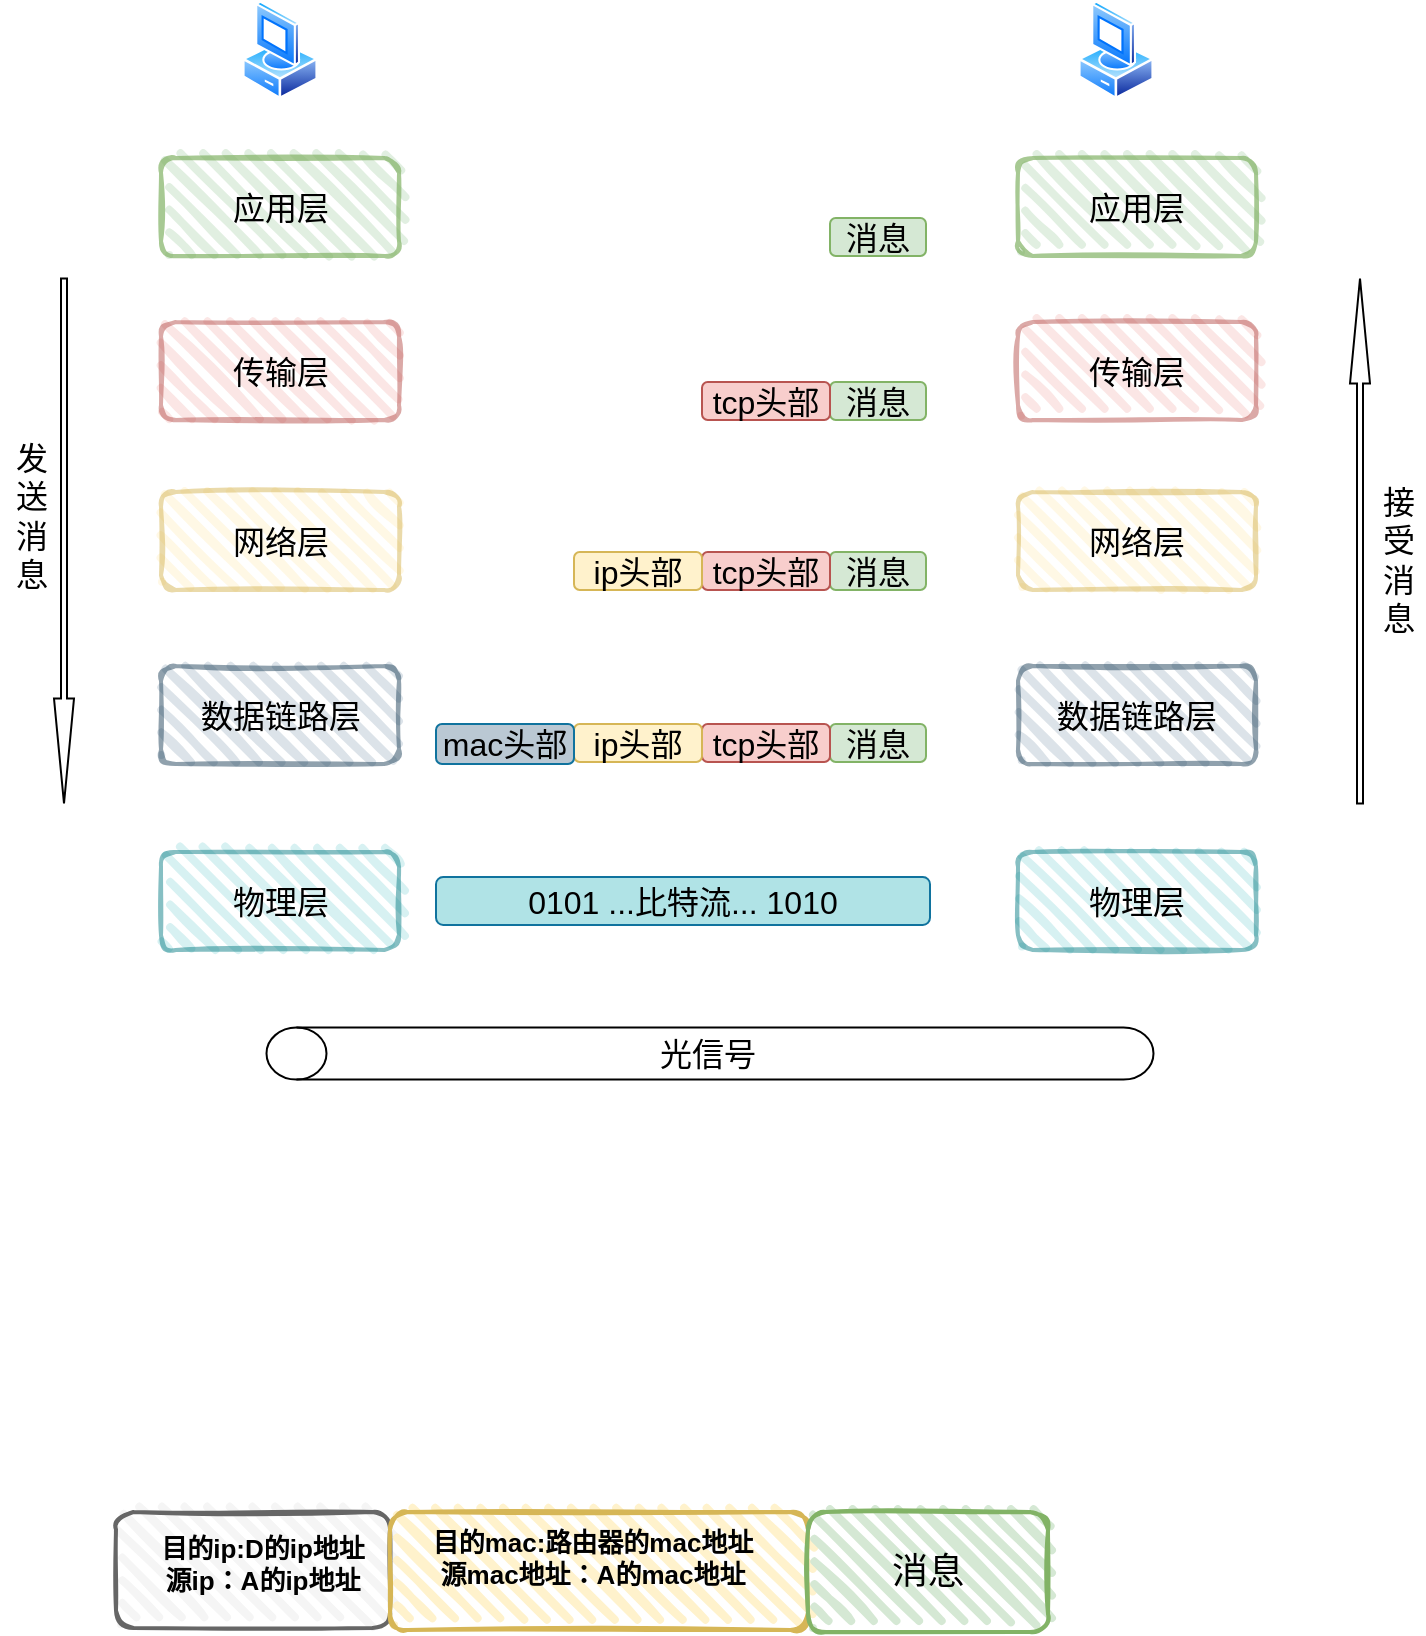 <mxfile version="21.3.5" type="github">
  <diagram name="第 1 页" id="-Z_OJF_7E68TpsA68Cfp">
    <mxGraphModel dx="1354" dy="193" grid="0" gridSize="10" guides="1" tooltips="1" connect="1" arrows="1" fold="1" page="0" pageScale="1" pageWidth="827" pageHeight="1169" math="0" shadow="0">
      <root>
        <mxCell id="0" />
        <mxCell id="1" parent="0" />
        <mxCell id="D5mEyWC29lWyKs5fjsqU-1" value="" style="image;aspect=fixed;perimeter=ellipsePerimeter;html=1;align=center;shadow=0;dashed=0;spacingTop=3;image=img/lib/active_directory/vista_client.svg;fontSize=16;" parent="1" vertex="1">
          <mxGeometry x="-107" y="469" width="38" height="50" as="geometry" />
        </mxCell>
        <mxCell id="D5mEyWC29lWyKs5fjsqU-2" value="" style="image;aspect=fixed;perimeter=ellipsePerimeter;html=1;align=center;shadow=0;dashed=0;spacingTop=3;image=img/lib/active_directory/vista_client.svg;fontSize=16;" parent="1" vertex="1">
          <mxGeometry x="311" y="469" width="38" height="50" as="geometry" />
        </mxCell>
        <mxCell id="D5mEyWC29lWyKs5fjsqU-3" value="应用层" style="rounded=1;whiteSpace=wrap;html=1;strokeWidth=2;fillWeight=4;hachureGap=8;hachureAngle=45;fillColor=#d5e8d4;sketch=1;fontSize=16;strokeColor=#82b366;opacity=70;" parent="1" vertex="1">
          <mxGeometry x="-147.5" y="548" width="119" height="49" as="geometry" />
        </mxCell>
        <mxCell id="D5mEyWC29lWyKs5fjsqU-10" value="传输层" style="rounded=1;whiteSpace=wrap;html=1;strokeWidth=2;fillWeight=4;hachureGap=8;hachureAngle=45;fillColor=#f8cecc;sketch=1;fontSize=16;strokeColor=#b85450;opacity=50;" parent="1" vertex="1">
          <mxGeometry x="-147.5" y="630" width="119" height="49" as="geometry" />
        </mxCell>
        <mxCell id="D5mEyWC29lWyKs5fjsqU-11" value="网络层" style="rounded=1;whiteSpace=wrap;html=1;strokeWidth=2;fillWeight=4;hachureGap=8;hachureAngle=45;fillColor=#fff2cc;sketch=1;fontSize=16;strokeColor=#d6b656;opacity=50;" parent="1" vertex="1">
          <mxGeometry x="-147.5" y="715" width="119" height="49" as="geometry" />
        </mxCell>
        <mxCell id="D5mEyWC29lWyKs5fjsqU-12" value="&lt;font color=&quot;#000000&quot;&gt;数据链路层&lt;/font&gt;" style="rounded=1;whiteSpace=wrap;html=1;strokeWidth=2;fillWeight=4;hachureGap=8;hachureAngle=45;fillColor=#bac8d3;sketch=1;fontSize=16;strokeColor=#23445d;opacity=50;" parent="1" vertex="1">
          <mxGeometry x="-147.5" y="802" width="119" height="49" as="geometry" />
        </mxCell>
        <mxCell id="D5mEyWC29lWyKs5fjsqU-13" value="物理层" style="rounded=1;whiteSpace=wrap;html=1;strokeWidth=2;fillWeight=4;hachureGap=8;hachureAngle=45;fillColor=#b0e3e6;sketch=1;fontSize=16;strokeColor=#0e8088;opacity=50;" parent="1" vertex="1">
          <mxGeometry x="-147.5" y="895" width="119" height="49" as="geometry" />
        </mxCell>
        <mxCell id="D5mEyWC29lWyKs5fjsqU-14" value="应用层" style="rounded=1;whiteSpace=wrap;html=1;strokeWidth=2;fillWeight=4;hachureGap=8;hachureAngle=45;fillColor=#d5e8d4;sketch=1;fontSize=16;strokeColor=#82b366;opacity=70;" parent="1" vertex="1">
          <mxGeometry x="281" y="548" width="119" height="49" as="geometry" />
        </mxCell>
        <mxCell id="D5mEyWC29lWyKs5fjsqU-15" value="传输层" style="rounded=1;whiteSpace=wrap;html=1;strokeWidth=2;fillWeight=4;hachureGap=8;hachureAngle=45;fillColor=#f8cecc;sketch=1;fontSize=16;strokeColor=#b85450;opacity=50;" parent="1" vertex="1">
          <mxGeometry x="281" y="630" width="119" height="49" as="geometry" />
        </mxCell>
        <mxCell id="D5mEyWC29lWyKs5fjsqU-16" value="网络层" style="rounded=1;whiteSpace=wrap;html=1;strokeWidth=2;fillWeight=4;hachureGap=8;hachureAngle=45;fillColor=#fff2cc;sketch=1;fontSize=16;strokeColor=#d6b656;opacity=50;" parent="1" vertex="1">
          <mxGeometry x="281" y="715" width="119" height="49" as="geometry" />
        </mxCell>
        <mxCell id="D5mEyWC29lWyKs5fjsqU-17" value="&lt;font color=&quot;#000000&quot;&gt;数据链路层&lt;/font&gt;" style="rounded=1;whiteSpace=wrap;html=1;strokeWidth=2;fillWeight=4;hachureGap=8;hachureAngle=45;fillColor=#bac8d3;sketch=1;fontSize=16;strokeColor=#23445d;opacity=50;" parent="1" vertex="1">
          <mxGeometry x="281" y="802" width="119" height="49" as="geometry" />
        </mxCell>
        <mxCell id="D5mEyWC29lWyKs5fjsqU-18" value="物理层" style="rounded=1;whiteSpace=wrap;html=1;strokeWidth=2;fillWeight=4;hachureGap=8;hachureAngle=45;fillColor=#b0e3e6;sketch=1;fontSize=16;strokeColor=#0e8088;opacity=50;" parent="1" vertex="1">
          <mxGeometry x="281" y="895" width="119" height="49" as="geometry" />
        </mxCell>
        <mxCell id="D5mEyWC29lWyKs5fjsqU-21" value="消息" style="rounded=1;whiteSpace=wrap;html=1;fontSize=16;fillColor=#d5e8d4;strokeColor=#82b366;" parent="1" vertex="1">
          <mxGeometry x="187" y="578" width="48" height="19" as="geometry" />
        </mxCell>
        <mxCell id="D5mEyWC29lWyKs5fjsqU-22" value="消息" style="rounded=1;whiteSpace=wrap;html=1;fontSize=16;fillColor=#d5e8d4;strokeColor=#82b366;" parent="1" vertex="1">
          <mxGeometry x="187" y="660" width="48" height="19" as="geometry" />
        </mxCell>
        <mxCell id="D5mEyWC29lWyKs5fjsqU-23" value="tcp头部" style="rounded=1;whiteSpace=wrap;html=1;fontSize=16;fillColor=#f8cecc;strokeColor=#b85450;" parent="1" vertex="1">
          <mxGeometry x="123" y="660" width="64" height="19" as="geometry" />
        </mxCell>
        <mxCell id="D5mEyWC29lWyKs5fjsqU-24" value="消息" style="rounded=1;whiteSpace=wrap;html=1;fontSize=16;fillColor=#d5e8d4;strokeColor=#82b366;" parent="1" vertex="1">
          <mxGeometry x="187" y="745" width="48" height="19" as="geometry" />
        </mxCell>
        <mxCell id="D5mEyWC29lWyKs5fjsqU-25" value="tcp头部" style="rounded=1;whiteSpace=wrap;html=1;fontSize=16;fillColor=#f8cecc;strokeColor=#b85450;" parent="1" vertex="1">
          <mxGeometry x="123" y="745" width="64" height="19" as="geometry" />
        </mxCell>
        <mxCell id="D5mEyWC29lWyKs5fjsqU-26" value="ip头部" style="rounded=1;whiteSpace=wrap;html=1;fontSize=16;fillColor=#fff2cc;strokeColor=#d6b656;" parent="1" vertex="1">
          <mxGeometry x="59" y="745" width="64" height="19" as="geometry" />
        </mxCell>
        <mxCell id="D5mEyWC29lWyKs5fjsqU-27" value="消息" style="rounded=1;whiteSpace=wrap;html=1;fontSize=16;fillColor=#d5e8d4;strokeColor=#82b366;" parent="1" vertex="1">
          <mxGeometry x="187" y="831" width="48" height="19" as="geometry" />
        </mxCell>
        <mxCell id="D5mEyWC29lWyKs5fjsqU-28" value="tcp头部" style="rounded=1;whiteSpace=wrap;html=1;fontSize=16;fillColor=#f8cecc;strokeColor=#b85450;" parent="1" vertex="1">
          <mxGeometry x="123" y="831" width="64" height="19" as="geometry" />
        </mxCell>
        <mxCell id="D5mEyWC29lWyKs5fjsqU-29" value="ip头部" style="rounded=1;whiteSpace=wrap;html=1;fontSize=16;fillColor=#fff2cc;strokeColor=#d6b656;" parent="1" vertex="1">
          <mxGeometry x="59" y="831" width="64" height="19" as="geometry" />
        </mxCell>
        <mxCell id="D5mEyWC29lWyKs5fjsqU-30" value="mac头部" style="rounded=1;whiteSpace=wrap;html=1;fontSize=16;fillColor=#BAC8D3;strokeColor=#10739e;" parent="1" vertex="1">
          <mxGeometry x="-10" y="831" width="69" height="20" as="geometry" />
        </mxCell>
        <mxCell id="D5mEyWC29lWyKs5fjsqU-31" value="0101 ...比特流... 1010" style="rounded=1;whiteSpace=wrap;html=1;fontSize=16;fillColor=#B0E3E6;strokeColor=#10739e;" parent="1" vertex="1">
          <mxGeometry x="-10" y="907.5" width="247" height="24" as="geometry" />
        </mxCell>
        <mxCell id="D5mEyWC29lWyKs5fjsqU-34" value="" style="shape=cylinder3;whiteSpace=wrap;html=1;boundedLbl=1;backgroundOutline=1;size=15;fontSize=16;rotation=-90;" parent="1" vertex="1">
          <mxGeometry x="114" y="774" width="26" height="443.5" as="geometry" />
        </mxCell>
        <mxCell id="D5mEyWC29lWyKs5fjsqU-35" value="光信号" style="text;html=1;strokeColor=none;fillColor=none;align=center;verticalAlign=middle;whiteSpace=wrap;rounded=0;fontSize=16;" parent="1" vertex="1">
          <mxGeometry x="96" y="980.5" width="60" height="30" as="geometry" />
        </mxCell>
        <mxCell id="D5mEyWC29lWyKs5fjsqU-37" value="" style="shape=singleArrow;direction=south;whiteSpace=wrap;html=1;fontSize=16;" parent="1" vertex="1">
          <mxGeometry x="-201" y="608.25" width="10" height="262.5" as="geometry" />
        </mxCell>
        <mxCell id="D5mEyWC29lWyKs5fjsqU-38" value="" style="shape=singleArrow;direction=south;whiteSpace=wrap;html=1;fontSize=16;rotation=-180;" parent="1" vertex="1">
          <mxGeometry x="447" y="608.25" width="10" height="262.5" as="geometry" />
        </mxCell>
        <mxCell id="D5mEyWC29lWyKs5fjsqU-39" value="发送消息" style="text;html=1;strokeColor=none;fillColor=none;align=center;verticalAlign=middle;whiteSpace=wrap;rounded=0;fontSize=16;" parent="1" vertex="1">
          <mxGeometry x="-228" y="673" width="32" height="108" as="geometry" />
        </mxCell>
        <mxCell id="D5mEyWC29lWyKs5fjsqU-40" value="接受消息" style="text;html=1;strokeColor=none;fillColor=none;align=center;verticalAlign=middle;whiteSpace=wrap;rounded=0;fontSize=16;" parent="1" vertex="1">
          <mxGeometry x="459" y="679" width="25" height="139" as="geometry" />
        </mxCell>
        <mxCell id="NYKgwmyMCEFEBShQl8ry-1" value="" style="rounded=1;whiteSpace=wrap;html=1;strokeWidth=2;fillWeight=4;hachureGap=8;hachureAngle=45;sketch=1;fillColor=#f5f5f5;fontColor=#333333;strokeColor=#666666;" vertex="1" parent="1">
          <mxGeometry x="-170" y="1225" width="137" height="58" as="geometry" />
        </mxCell>
        <mxCell id="NYKgwmyMCEFEBShQl8ry-2" value="" style="rounded=1;whiteSpace=wrap;html=1;strokeWidth=2;fillWeight=4;hachureGap=8;hachureAngle=45;fillColor=#fff2cc;sketch=1;strokeColor=#d6b656;" vertex="1" parent="1">
          <mxGeometry x="-33" y="1225" width="209" height="59" as="geometry" />
        </mxCell>
        <mxCell id="NYKgwmyMCEFEBShQl8ry-3" value="&lt;font style=&quot;font-size: 18px;&quot;&gt;消息&lt;/font&gt;" style="rounded=1;whiteSpace=wrap;html=1;strokeWidth=2;fillWeight=4;hachureGap=8;hachureAngle=45;fillColor=#d5e8d4;sketch=1;strokeColor=#82b366;" vertex="1" parent="1">
          <mxGeometry x="176" y="1225" width="120" height="60" as="geometry" />
        </mxCell>
        <mxCell id="NYKgwmyMCEFEBShQl8ry-4" value="目的mac:路由器的mac地址&lt;br style=&quot;font-size: 13px;&quot;&gt;源mac地址：A的mac地址" style="text;strokeColor=none;fillColor=none;html=1;fontSize=13;fontStyle=1;verticalAlign=middle;align=center;" vertex="1" parent="1">
          <mxGeometry x="18" y="1228" width="100" height="40" as="geometry" />
        </mxCell>
        <mxCell id="NYKgwmyMCEFEBShQl8ry-5" value="目的ip:D的ip地址&lt;br style=&quot;font-size: 13px;&quot;&gt;源ip：A的ip地址" style="text;strokeColor=none;fillColor=none;html=1;fontSize=13;fontStyle=1;verticalAlign=middle;align=center;" vertex="1" parent="1">
          <mxGeometry x="-147.5" y="1231" width="100" height="40" as="geometry" />
        </mxCell>
      </root>
    </mxGraphModel>
  </diagram>
</mxfile>
